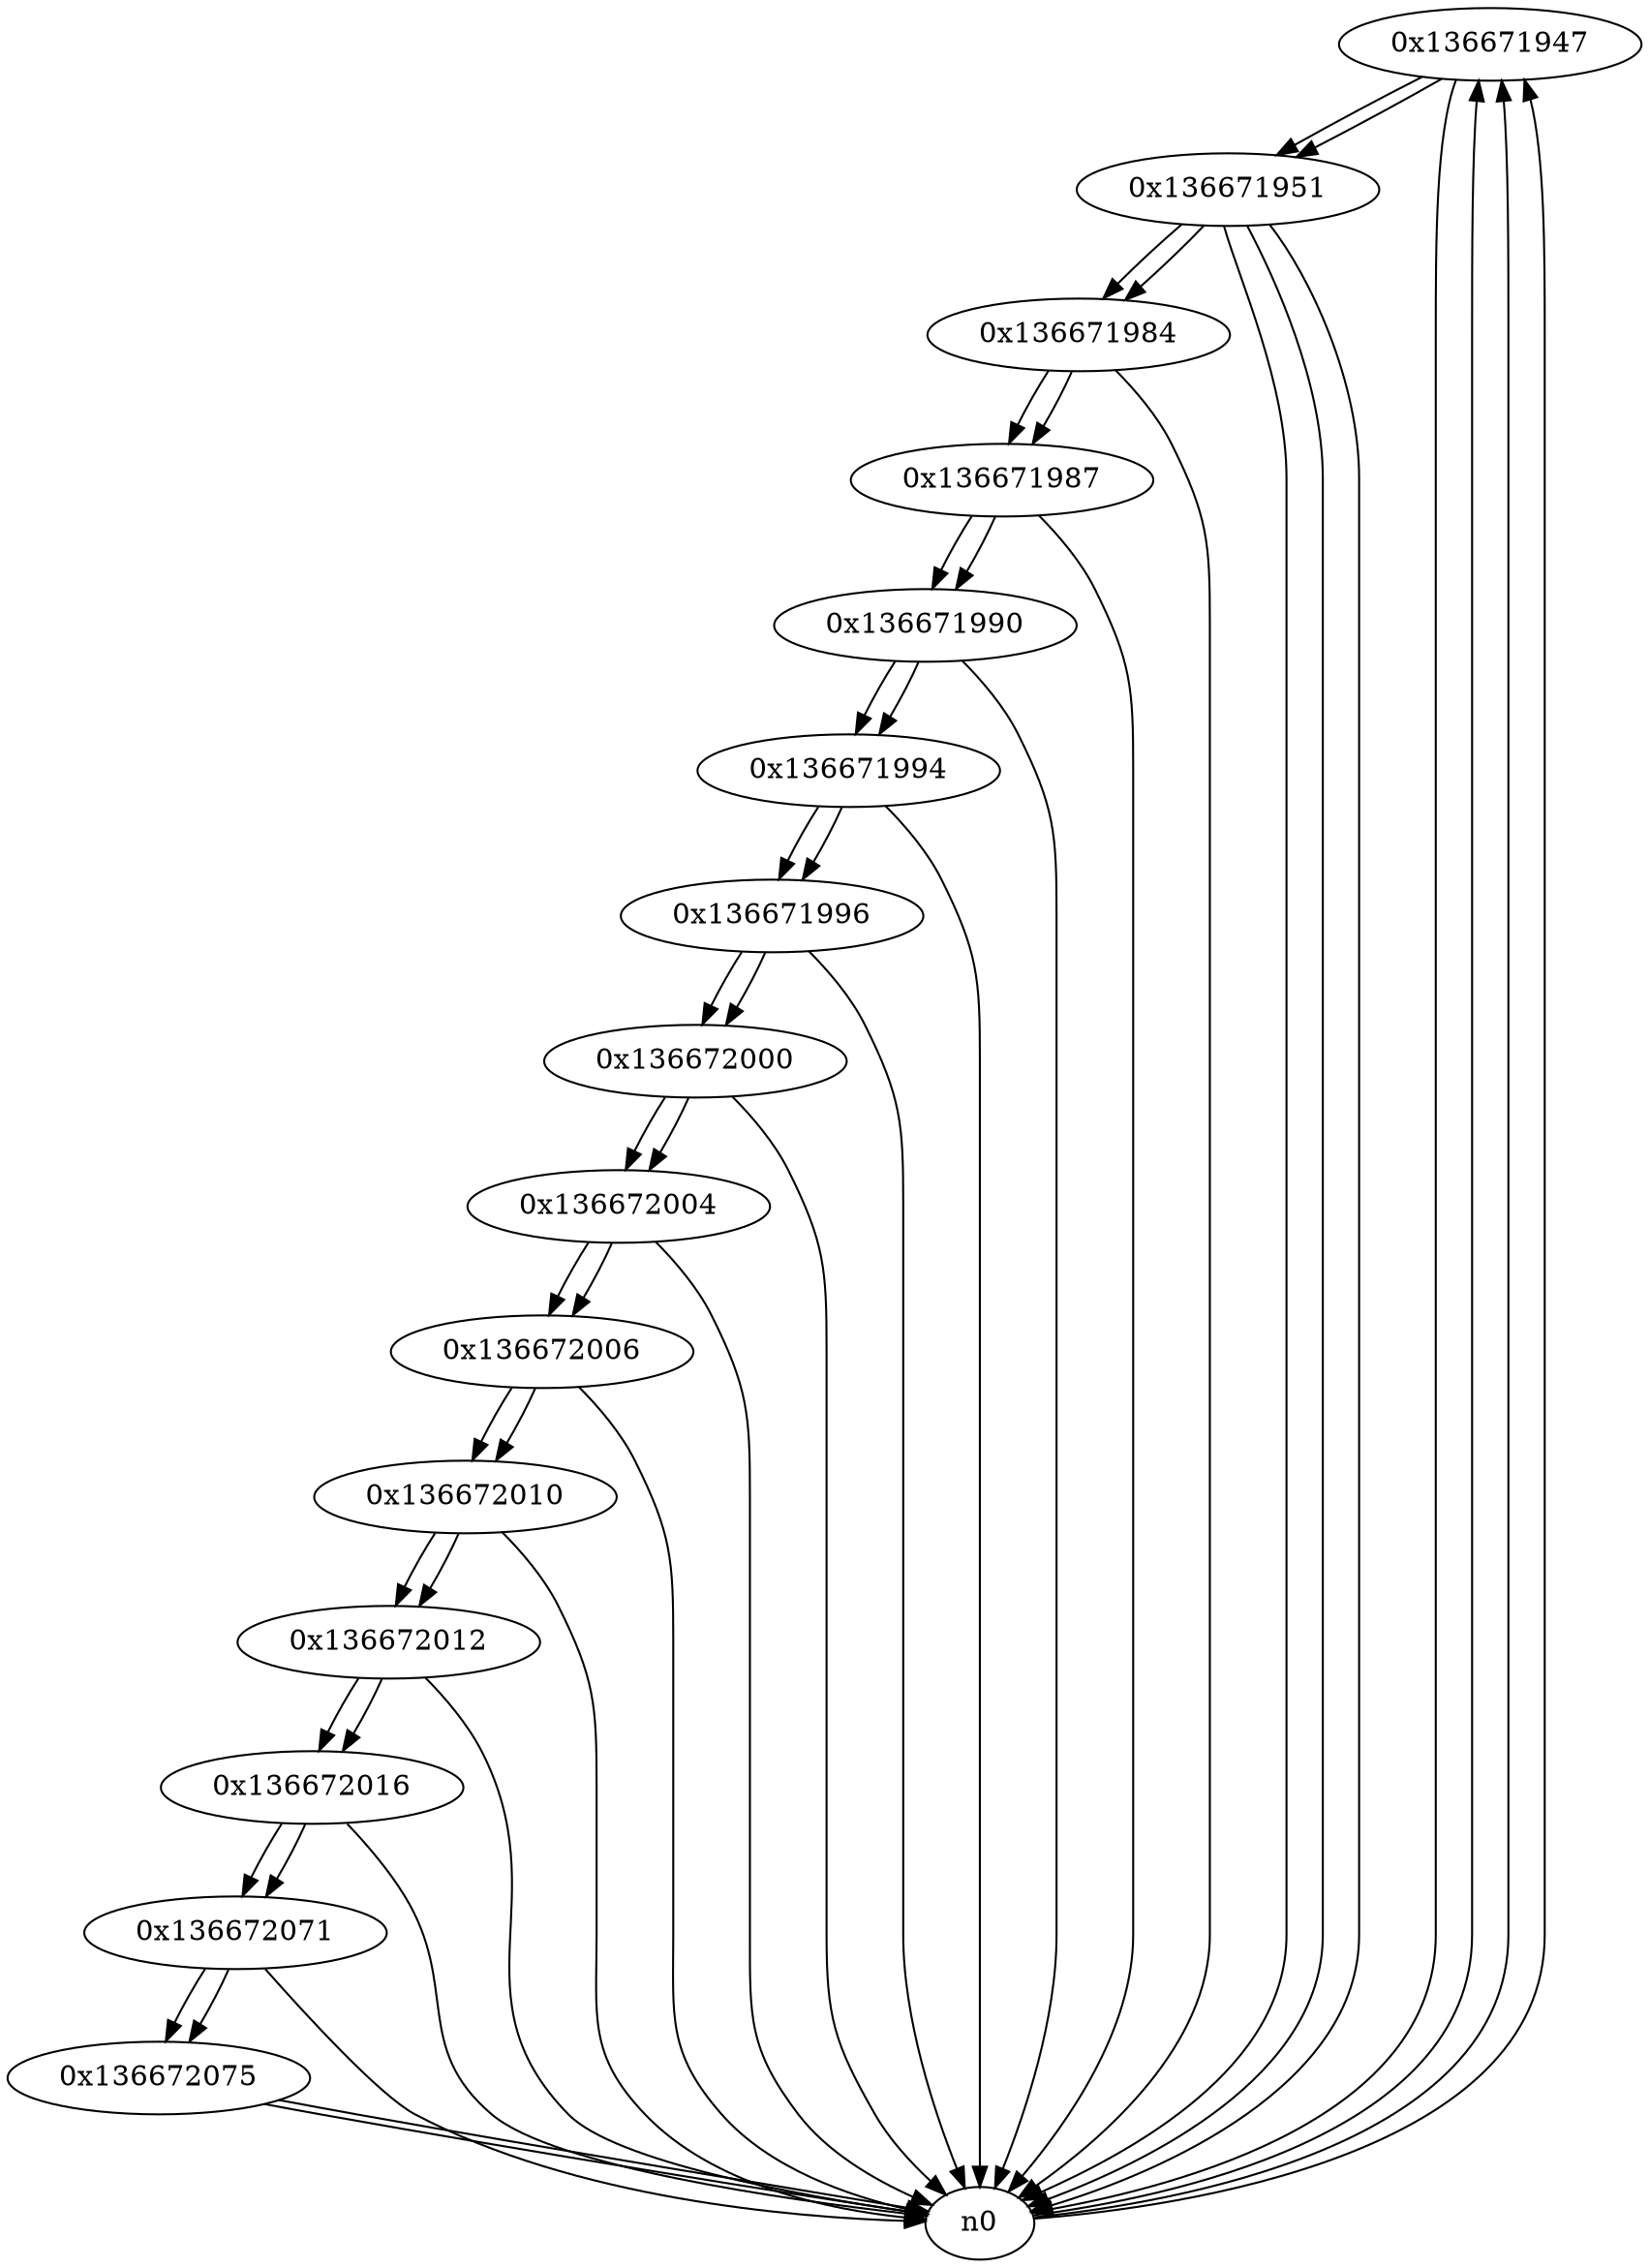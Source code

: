 digraph G{
/* nodes */
  n1 [label="0x136671947"]
  n2 [label="0x136671951"]
  n3 [label="0x136671984"]
  n4 [label="0x136671987"]
  n5 [label="0x136671990"]
  n6 [label="0x136671994"]
  n7 [label="0x136671996"]
  n8 [label="0x136672000"]
  n9 [label="0x136672004"]
  n10 [label="0x136672006"]
  n11 [label="0x136672010"]
  n12 [label="0x136672012"]
  n13 [label="0x136672016"]
  n14 [label="0x136672071"]
  n15 [label="0x136672075"]
/* edges */
n1 -> n2;
n1 -> n0;
n0 -> n1;
n0 -> n1;
n0 -> n1;
n2 -> n3;
n2 -> n0;
n2 -> n0;
n2 -> n0;
n1 -> n2;
n3 -> n4;
n3 -> n0;
n2 -> n3;
n4 -> n5;
n4 -> n0;
n3 -> n4;
n5 -> n6;
n5 -> n0;
n4 -> n5;
n6 -> n7;
n6 -> n0;
n5 -> n6;
n7 -> n8;
n7 -> n0;
n6 -> n7;
n8 -> n9;
n8 -> n0;
n7 -> n8;
n9 -> n10;
n9 -> n0;
n8 -> n9;
n10 -> n11;
n10 -> n0;
n9 -> n10;
n11 -> n12;
n11 -> n0;
n10 -> n11;
n12 -> n13;
n12 -> n0;
n11 -> n12;
n13 -> n14;
n13 -> n0;
n12 -> n13;
n14 -> n15;
n14 -> n0;
n13 -> n14;
n15 -> n0;
n15 -> n0;
n14 -> n15;
}
